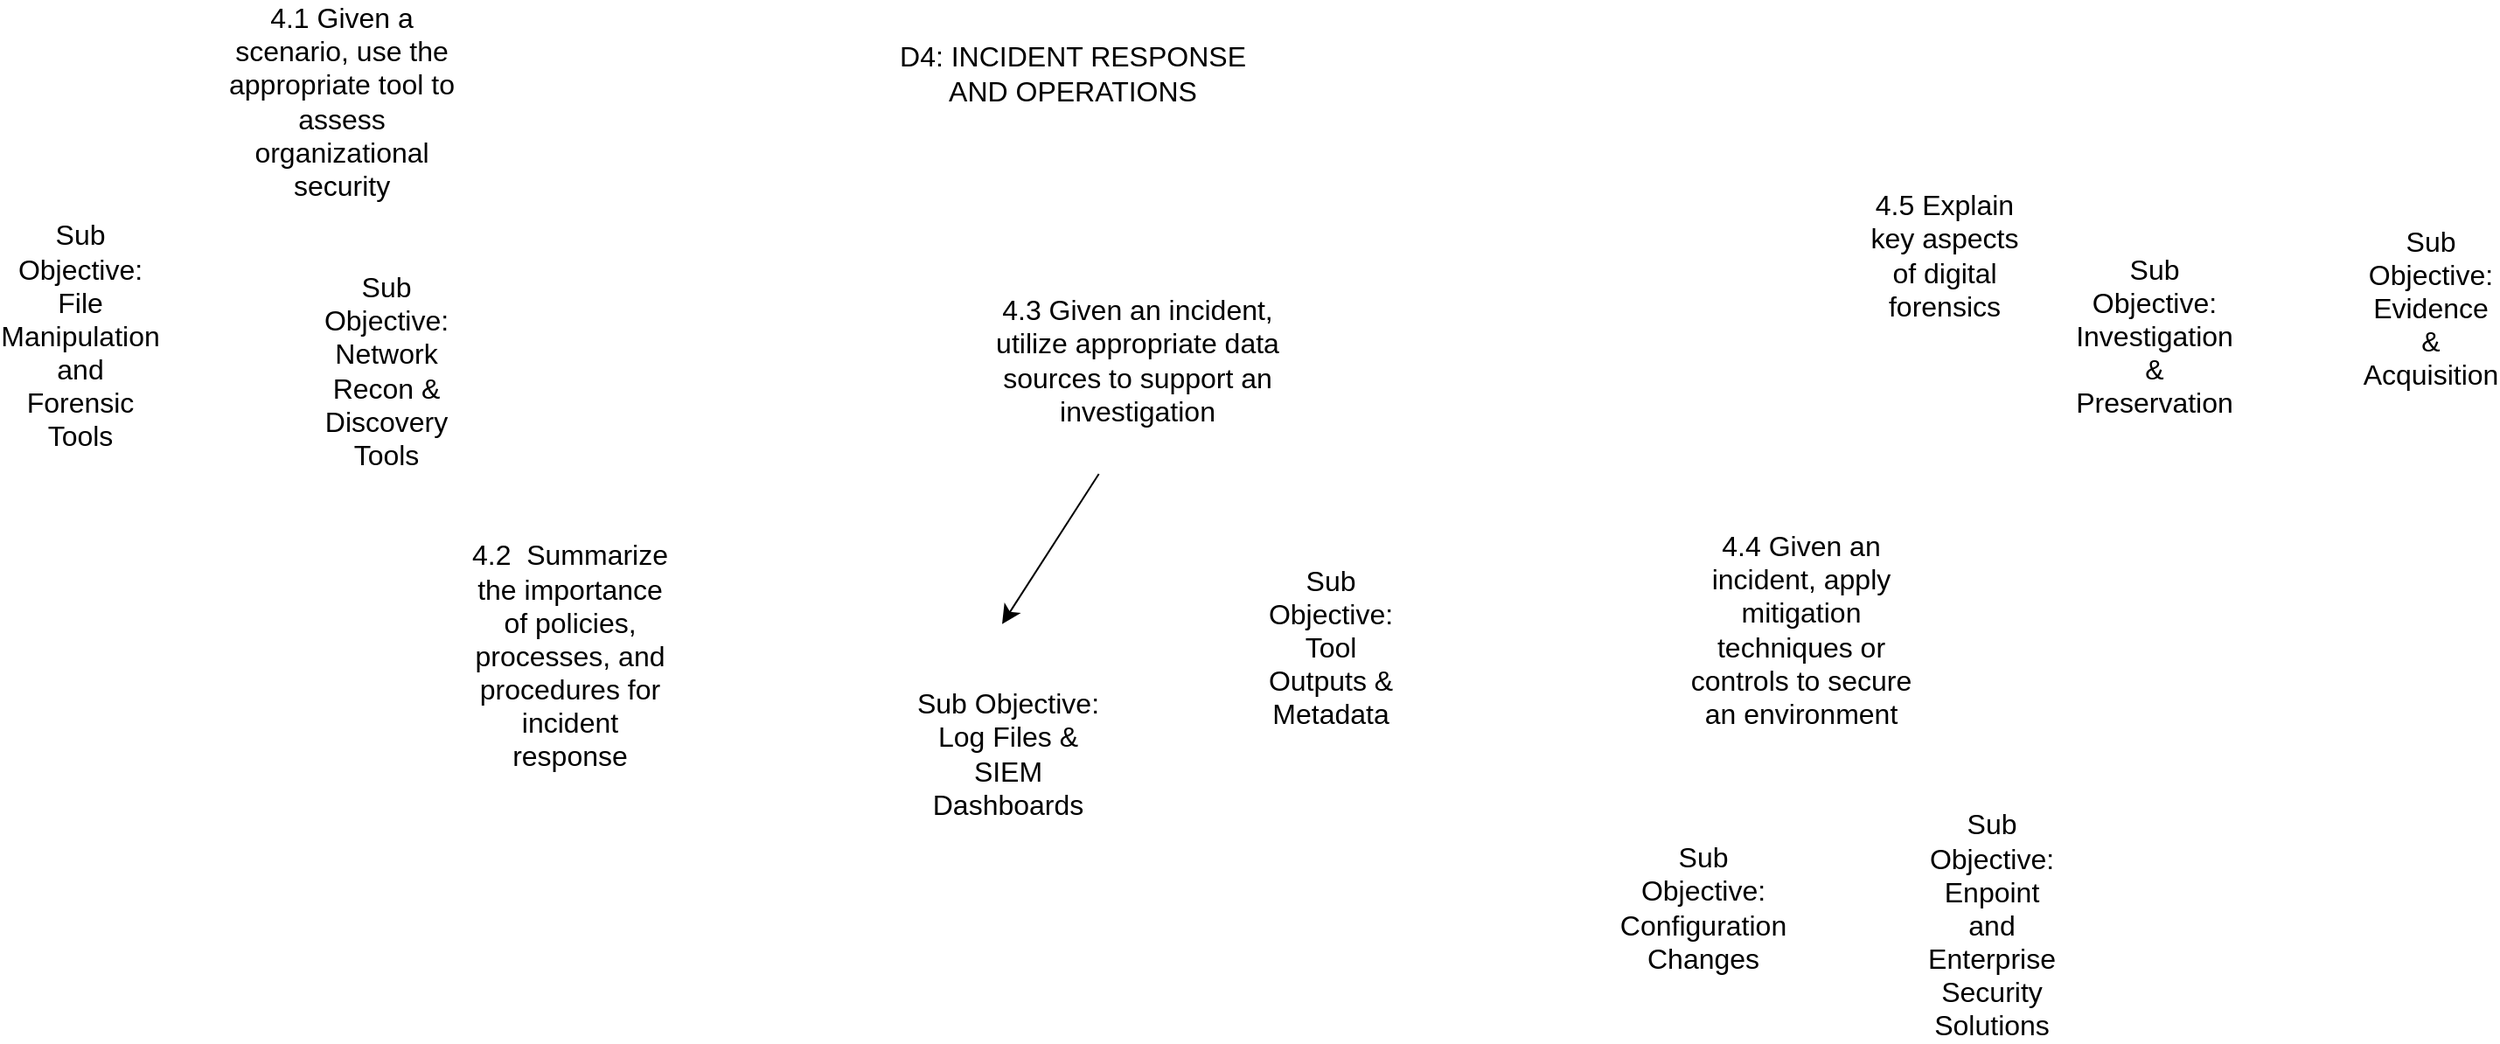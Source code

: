 <mxfile version="22.1.15" type="github">
  <diagram name="Page-1" id="ZUHi_cFpA8YCc4I6dhga">
    <mxGraphModel dx="1368" dy="1225" grid="0" gridSize="10" guides="1" tooltips="1" connect="1" arrows="1" fold="1" page="0" pageScale="1" pageWidth="850" pageHeight="1100" math="0" shadow="0">
      <root>
        <mxCell id="0" />
        <mxCell id="1" parent="0" />
        <mxCell id="OKXT7ZOwQHRQDOJcYtUU-2" value="D4: INCIDENT RESPONSE AND OPERATIONS" style="text;strokeColor=none;fillColor=none;html=1;align=center;verticalAlign=middle;whiteSpace=wrap;rounded=0;fontSize=16;" vertex="1" parent="1">
          <mxGeometry x="148" y="-292" width="215" height="62" as="geometry" />
        </mxCell>
        <mxCell id="OKXT7ZOwQHRQDOJcYtUU-3" value="4.1 Given a scenario, use the appropriate tool to assess organizational security" style="text;strokeColor=none;fillColor=none;html=1;align=center;verticalAlign=middle;whiteSpace=wrap;rounded=0;fontSize=16;" vertex="1" parent="1">
          <mxGeometry x="-228" y="-260" width="131" height="30" as="geometry" />
        </mxCell>
        <mxCell id="OKXT7ZOwQHRQDOJcYtUU-4" value="4.2&amp;nbsp; Summarize the importance of policies, processes, and procedures for incident response" style="text;strokeColor=none;fillColor=none;html=1;align=center;verticalAlign=middle;whiteSpace=wrap;rounded=0;fontSize=16;" vertex="1" parent="1">
          <mxGeometry x="-94" y="57" width="124" height="30" as="geometry" />
        </mxCell>
        <mxCell id="OKXT7ZOwQHRQDOJcYtUU-15" style="edgeStyle=none;curved=1;rounded=0;orthogonalLoop=1;jettySize=auto;html=1;fontSize=12;startSize=8;endSize=8;" edge="1" parent="1">
          <mxGeometry relative="1" as="geometry">
            <mxPoint x="214.997" y="53.933" as="targetPoint" />
            <mxPoint x="270.33" y="-32" as="sourcePoint" />
          </mxGeometry>
        </mxCell>
        <mxCell id="OKXT7ZOwQHRQDOJcYtUU-5" value="4.3 Given an incident, utilize appropriate data sources to support an investigation" style="text;strokeColor=none;fillColor=none;html=1;align=center;verticalAlign=middle;whiteSpace=wrap;rounded=0;fontSize=16;" vertex="1" parent="1">
          <mxGeometry x="203" y="-112" width="179" height="30" as="geometry" />
        </mxCell>
        <mxCell id="OKXT7ZOwQHRQDOJcYtUU-6" value="4.4 Given an incident, apply mitigation techniques or controls to secure an environment" style="text;strokeColor=none;fillColor=none;html=1;align=center;verticalAlign=middle;whiteSpace=wrap;rounded=0;fontSize=16;" vertex="1" parent="1">
          <mxGeometry x="600" y="34" width="144" height="46" as="geometry" />
        </mxCell>
        <mxCell id="OKXT7ZOwQHRQDOJcYtUU-7" value="4.5 Explain key aspects of digital forensics" style="text;strokeColor=none;fillColor=none;html=1;align=center;verticalAlign=middle;whiteSpace=wrap;rounded=0;fontSize=16;" vertex="1" parent="1">
          <mxGeometry x="706" y="-172" width="96" height="30" as="geometry" />
        </mxCell>
        <mxCell id="OKXT7ZOwQHRQDOJcYtUU-10" value="Sub Objective: Log Files &amp;amp; SIEM Dashboards" style="text;strokeColor=none;fillColor=none;html=1;align=center;verticalAlign=middle;whiteSpace=wrap;rounded=0;fontSize=16;" vertex="1" parent="1">
          <mxGeometry x="163" y="113" width="110.5" height="30" as="geometry" />
        </mxCell>
        <mxCell id="OKXT7ZOwQHRQDOJcYtUU-18" value="Sub Objective: Tool Outputs &amp;amp; Metadata" style="text;strokeColor=none;fillColor=none;html=1;align=center;verticalAlign=middle;whiteSpace=wrap;rounded=0;fontSize=16;" vertex="1" parent="1">
          <mxGeometry x="373" y="52" width="60" height="30" as="geometry" />
        </mxCell>
        <mxCell id="OKXT7ZOwQHRQDOJcYtUU-19" value="Sub Objective: Configuration Changes" style="text;strokeColor=none;fillColor=none;html=1;align=center;verticalAlign=middle;whiteSpace=wrap;rounded=0;fontSize=16;" vertex="1" parent="1">
          <mxGeometry x="586" y="201" width="60" height="30" as="geometry" />
        </mxCell>
        <mxCell id="OKXT7ZOwQHRQDOJcYtUU-20" value="Sub Objective: Enpoint and Enterprise Security Solutions" style="text;strokeColor=none;fillColor=none;html=1;align=center;verticalAlign=middle;whiteSpace=wrap;rounded=0;fontSize=16;" vertex="1" parent="1">
          <mxGeometry x="751" y="211" width="60" height="30" as="geometry" />
        </mxCell>
        <mxCell id="OKXT7ZOwQHRQDOJcYtUU-21" value="Sub Objective: Investigation &amp;amp; Preservation" style="text;strokeColor=none;fillColor=none;html=1;align=center;verticalAlign=middle;whiteSpace=wrap;rounded=0;fontSize=16;" vertex="1" parent="1">
          <mxGeometry x="844" y="-126" width="60" height="30" as="geometry" />
        </mxCell>
        <mxCell id="OKXT7ZOwQHRQDOJcYtUU-22" value="Sub Objective: Evidence &amp;amp; Acquisition" style="text;strokeColor=none;fillColor=none;html=1;align=center;verticalAlign=middle;whiteSpace=wrap;rounded=0;fontSize=16;" vertex="1" parent="1">
          <mxGeometry x="1002" y="-142" width="60" height="30" as="geometry" />
        </mxCell>
        <mxCell id="OKXT7ZOwQHRQDOJcYtUU-23" value="Sub Objective: File Manipulation and Forensic Tools" style="text;strokeColor=none;fillColor=none;html=1;align=center;verticalAlign=middle;whiteSpace=wrap;rounded=0;fontSize=16;" vertex="1" parent="1">
          <mxGeometry x="-342" y="-126" width="60" height="30" as="geometry" />
        </mxCell>
        <mxCell id="OKXT7ZOwQHRQDOJcYtUU-24" value="Sub Objective: Network Recon &amp;amp; Discovery Tools" style="text;strokeColor=none;fillColor=none;html=1;align=center;verticalAlign=middle;whiteSpace=wrap;rounded=0;fontSize=16;" vertex="1" parent="1">
          <mxGeometry x="-167" y="-106" width="60" height="30" as="geometry" />
        </mxCell>
      </root>
    </mxGraphModel>
  </diagram>
</mxfile>
